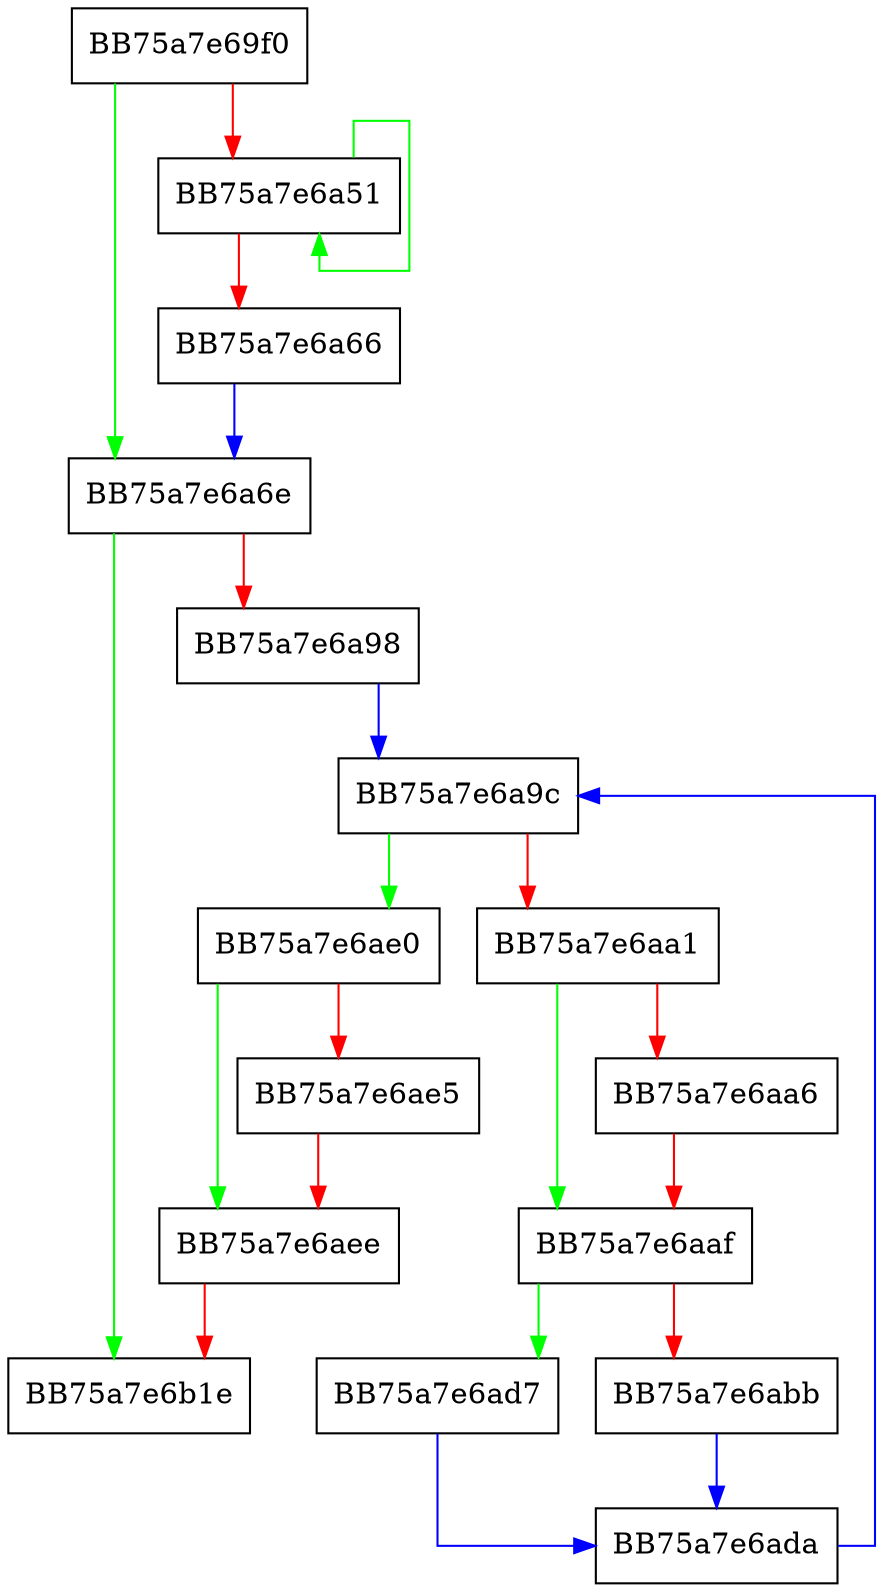 digraph ResizeFileHelper {
  node [shape="box"];
  graph [splines=ortho];
  BB75a7e69f0 -> BB75a7e6a6e [color="green"];
  BB75a7e69f0 -> BB75a7e6a51 [color="red"];
  BB75a7e6a51 -> BB75a7e6a51 [color="green"];
  BB75a7e6a51 -> BB75a7e6a66 [color="red"];
  BB75a7e6a66 -> BB75a7e6a6e [color="blue"];
  BB75a7e6a6e -> BB75a7e6b1e [color="green"];
  BB75a7e6a6e -> BB75a7e6a98 [color="red"];
  BB75a7e6a98 -> BB75a7e6a9c [color="blue"];
  BB75a7e6a9c -> BB75a7e6ae0 [color="green"];
  BB75a7e6a9c -> BB75a7e6aa1 [color="red"];
  BB75a7e6aa1 -> BB75a7e6aaf [color="green"];
  BB75a7e6aa1 -> BB75a7e6aa6 [color="red"];
  BB75a7e6aa6 -> BB75a7e6aaf [color="red"];
  BB75a7e6aaf -> BB75a7e6ad7 [color="green"];
  BB75a7e6aaf -> BB75a7e6abb [color="red"];
  BB75a7e6abb -> BB75a7e6ada [color="blue"];
  BB75a7e6ad7 -> BB75a7e6ada [color="blue"];
  BB75a7e6ada -> BB75a7e6a9c [color="blue"];
  BB75a7e6ae0 -> BB75a7e6aee [color="green"];
  BB75a7e6ae0 -> BB75a7e6ae5 [color="red"];
  BB75a7e6ae5 -> BB75a7e6aee [color="red"];
  BB75a7e6aee -> BB75a7e6b1e [color="red"];
}